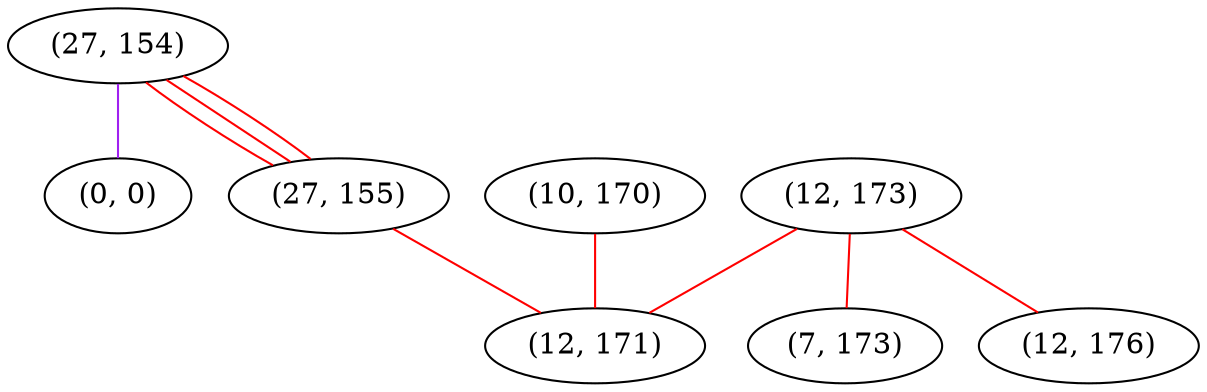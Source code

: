 graph "" {
"(27, 154)";
"(0, 0)";
"(27, 155)";
"(10, 170)";
"(12, 173)";
"(7, 173)";
"(12, 171)";
"(12, 176)";
"(27, 154)" -- "(0, 0)"  [color=purple, key=0, weight=4];
"(27, 154)" -- "(27, 155)"  [color=red, key=0, weight=1];
"(27, 154)" -- "(27, 155)"  [color=red, key=1, weight=1];
"(27, 154)" -- "(27, 155)"  [color=red, key=2, weight=1];
"(27, 155)" -- "(12, 171)"  [color=red, key=0, weight=1];
"(10, 170)" -- "(12, 171)"  [color=red, key=0, weight=1];
"(12, 173)" -- "(7, 173)"  [color=red, key=0, weight=1];
"(12, 173)" -- "(12, 171)"  [color=red, key=0, weight=1];
"(12, 173)" -- "(12, 176)"  [color=red, key=0, weight=1];
}
